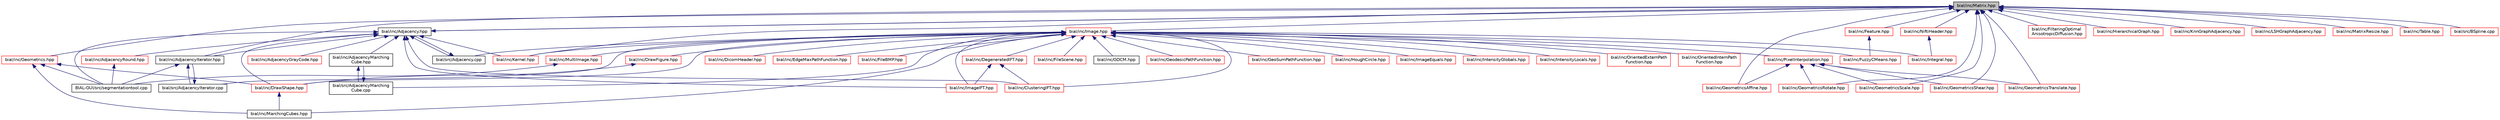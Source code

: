 digraph "bial/inc/Matrix.hpp"
{
  edge [fontname="Helvetica",fontsize="10",labelfontname="Helvetica",labelfontsize="10"];
  node [fontname="Helvetica",fontsize="10",shape=record];
  Node1 [label="bial/inc/Matrix.hpp",height=0.2,width=0.4,color="black", fillcolor="grey75", style="filled", fontcolor="black"];
  Node1 -> Node2 [dir="back",color="midnightblue",fontsize="10",style="solid",fontname="Helvetica"];
  Node2 [label="bial/inc/Adjacency.hpp",height=0.2,width=0.4,color="black", fillcolor="white", style="filled",URL="$_adjacency_8hpp.html"];
  Node2 -> Node1 [dir="back",color="midnightblue",fontsize="10",style="solid",fontname="Helvetica"];
  Node2 -> Node3 [dir="back",color="midnightblue",fontsize="10",style="solid",fontname="Helvetica"];
  Node3 [label="bial/inc/AdjacencyGrayCode.hpp",height=0.2,width=0.4,color="red", fillcolor="white", style="filled",URL="$_adjacency_gray_code_8hpp.html"];
  Node2 -> Node4 [dir="back",color="midnightblue",fontsize="10",style="solid",fontname="Helvetica"];
  Node4 [label="bial/inc/AdjacencyIterator.hpp",height=0.2,width=0.4,color="black", fillcolor="white", style="filled",URL="$_adjacency_iterator_8hpp.html"];
  Node4 -> Node5 [dir="back",color="midnightblue",fontsize="10",style="solid",fontname="Helvetica"];
  Node5 [label="bial/src/AdjacencyIterator.cpp",height=0.2,width=0.4,color="black", fillcolor="white", style="filled",URL="$_adjacency_iterator_8cpp.html"];
  Node5 -> Node4 [dir="back",color="midnightblue",fontsize="10",style="solid",fontname="Helvetica"];
  Node4 -> Node6 [dir="back",color="midnightblue",fontsize="10",style="solid",fontname="Helvetica"];
  Node6 [label="BIAL-GUI/src/segmentationtool.cpp",height=0.2,width=0.4,color="black", fillcolor="white", style="filled",URL="$segmentationtool_8cpp.html"];
  Node2 -> Node7 [dir="back",color="midnightblue",fontsize="10",style="solid",fontname="Helvetica"];
  Node7 [label="bial/inc/AdjacencyMarching\lCube.hpp",height=0.2,width=0.4,color="black", fillcolor="white", style="filled",URL="$_adjacency_marching_cube_8hpp.html"];
  Node7 -> Node8 [dir="back",color="midnightblue",fontsize="10",style="solid",fontname="Helvetica"];
  Node8 [label="bial/src/AdjacencyMarching\lCube.cpp",height=0.2,width=0.4,color="black", fillcolor="white", style="filled",URL="$_adjacency_marching_cube_8cpp.html"];
  Node8 -> Node7 [dir="back",color="midnightblue",fontsize="10",style="solid",fontname="Helvetica"];
  Node2 -> Node9 [dir="back",color="midnightblue",fontsize="10",style="solid",fontname="Helvetica"];
  Node9 [label="bial/inc/AdjacencyRound.hpp",height=0.2,width=0.4,color="red", fillcolor="white", style="filled",URL="$_adjacency_round_8hpp.html"];
  Node9 -> Node6 [dir="back",color="midnightblue",fontsize="10",style="solid",fontname="Helvetica"];
  Node2 -> Node10 [dir="back",color="midnightblue",fontsize="10",style="solid",fontname="Helvetica"];
  Node10 [label="bial/inc/ClusteringIFT.hpp",height=0.2,width=0.4,color="red", fillcolor="white", style="filled",URL="$_clustering_i_f_t_8hpp.html"];
  Node2 -> Node11 [dir="back",color="midnightblue",fontsize="10",style="solid",fontname="Helvetica"];
  Node11 [label="bial/inc/DrawShape.hpp",height=0.2,width=0.4,color="red", fillcolor="white", style="filled",URL="$_draw_shape_8hpp.html"];
  Node11 -> Node12 [dir="back",color="midnightblue",fontsize="10",style="solid",fontname="Helvetica"];
  Node12 [label="bial/inc/MarchingCubes.hpp",height=0.2,width=0.4,color="black", fillcolor="white", style="filled",URL="$_marching_cubes_8hpp.html",tooltip="Content: Marching Cubes Algorithm   Description: Algorithm proposed by Lorensen and Cline to extract ..."];
  Node2 -> Node13 [dir="back",color="midnightblue",fontsize="10",style="solid",fontname="Helvetica"];
  Node13 [label="bial/inc/ImageIFT.hpp",height=0.2,width=0.4,color="red", fillcolor="white", style="filled",URL="$_image_i_f_t_8hpp.html"];
  Node2 -> Node14 [dir="back",color="midnightblue",fontsize="10",style="solid",fontname="Helvetica"];
  Node14 [label="bial/inc/Kernel.hpp",height=0.2,width=0.4,color="red", fillcolor="white", style="filled",URL="$_kernel_8hpp.html"];
  Node2 -> Node15 [dir="back",color="midnightblue",fontsize="10",style="solid",fontname="Helvetica"];
  Node15 [label="bial/src/Adjacency.cpp",height=0.2,width=0.4,color="black", fillcolor="white", style="filled",URL="$_adjacency_8cpp.html"];
  Node15 -> Node2 [dir="back",color="midnightblue",fontsize="10",style="solid",fontname="Helvetica"];
  Node2 -> Node6 [dir="back",color="midnightblue",fontsize="10",style="solid",fontname="Helvetica"];
  Node1 -> Node4 [dir="back",color="midnightblue",fontsize="10",style="solid",fontname="Helvetica"];
  Node1 -> Node16 [dir="back",color="midnightblue",fontsize="10",style="solid",fontname="Helvetica"];
  Node16 [label="bial/inc/Image.hpp",height=0.2,width=0.4,color="red", fillcolor="white", style="filled",URL="$_image_8hpp.html"];
  Node16 -> Node17 [dir="back",color="midnightblue",fontsize="10",style="solid",fontname="Helvetica"];
  Node17 [label="bial/inc/DegeneratedIFT.hpp",height=0.2,width=0.4,color="red", fillcolor="white", style="filled",URL="$_degenerated_i_f_t_8hpp.html"];
  Node17 -> Node10 [dir="back",color="midnightblue",fontsize="10",style="solid",fontname="Helvetica"];
  Node17 -> Node13 [dir="back",color="midnightblue",fontsize="10",style="solid",fontname="Helvetica"];
  Node16 -> Node10 [dir="back",color="midnightblue",fontsize="10",style="solid",fontname="Helvetica"];
  Node16 -> Node18 [dir="back",color="midnightblue",fontsize="10",style="solid",fontname="Helvetica"];
  Node18 [label="bial/inc/DicomHeader.hpp",height=0.2,width=0.4,color="red", fillcolor="white", style="filled",URL="$_dicom_header_8hpp.html",tooltip="Content: Dicom header reader   Description: Reads Dicom file and header containts. Based on Fabio Kawaoka Takase implementation.   Future add-on&#39;s: - Translate all comments to English. Reformat code to Bial standard. "];
  Node16 -> Node19 [dir="back",color="midnightblue",fontsize="10",style="solid",fontname="Helvetica"];
  Node19 [label="bial/inc/DrawFigure.hpp",height=0.2,width=0.4,color="red", fillcolor="white", style="filled",URL="$_draw_figure_8hpp.html"];
  Node19 -> Node11 [dir="back",color="midnightblue",fontsize="10",style="solid",fontname="Helvetica"];
  Node16 -> Node11 [dir="back",color="midnightblue",fontsize="10",style="solid",fontname="Helvetica"];
  Node16 -> Node20 [dir="back",color="midnightblue",fontsize="10",style="solid",fontname="Helvetica"];
  Node20 [label="bial/inc/EdgeMaxPathFunction.hpp",height=0.2,width=0.4,color="red", fillcolor="white", style="filled",URL="$_edge_max_path_function_8hpp.html"];
  Node16 -> Node21 [dir="back",color="midnightblue",fontsize="10",style="solid",fontname="Helvetica"];
  Node21 [label="bial/inc/FileBMP.hpp",height=0.2,width=0.4,color="red", fillcolor="white", style="filled",URL="$_file_b_m_p_8hpp.html"];
  Node16 -> Node22 [dir="back",color="midnightblue",fontsize="10",style="solid",fontname="Helvetica"];
  Node22 [label="bial/inc/FileScene.hpp",height=0.2,width=0.4,color="red", fillcolor="white", style="filled",URL="$_file_scene_8hpp.html"];
  Node16 -> Node23 [dir="back",color="midnightblue",fontsize="10",style="solid",fontname="Helvetica"];
  Node23 [label="bial/inc/FuzzyCMeans.hpp",height=0.2,width=0.4,color="red", fillcolor="white", style="filled",URL="$_fuzzy_c_means_8hpp.html",tooltip="Content: FuzzyCMeans class   Description: Implementation of Fuzzy C-Means clustering algorithm for 3D..."];
  Node16 -> Node24 [dir="back",color="midnightblue",fontsize="10",style="solid",fontname="Helvetica"];
  Node24 [label="bial/inc/GDCM.hpp",height=0.2,width=0.4,color="black", fillcolor="white", style="filled",URL="$_g_d_c_m_8hpp.html",tooltip="Content: Bial GDCM class   Description: Wrapper to the GDCM library. "];
  Node16 -> Node25 [dir="back",color="midnightblue",fontsize="10",style="solid",fontname="Helvetica"];
  Node25 [label="bial/inc/GeodesicPathFunction.hpp",height=0.2,width=0.4,color="red", fillcolor="white", style="filled",URL="$_geodesic_path_function_8hpp.html"];
  Node16 -> Node26 [dir="back",color="midnightblue",fontsize="10",style="solid",fontname="Helvetica"];
  Node26 [label="bial/inc/PixelInterpolation.hpp",height=0.2,width=0.4,color="red", fillcolor="white", style="filled",URL="$_pixel_interpolation_8hpp.html"];
  Node26 -> Node27 [dir="back",color="midnightblue",fontsize="10",style="solid",fontname="Helvetica"];
  Node27 [label="bial/inc/GeometricsAffine.hpp",height=0.2,width=0.4,color="red", fillcolor="white", style="filled",URL="$_geometrics_affine_8hpp.html"];
  Node26 -> Node28 [dir="back",color="midnightblue",fontsize="10",style="solid",fontname="Helvetica"];
  Node28 [label="bial/inc/GeometricsRotate.hpp",height=0.2,width=0.4,color="red", fillcolor="white", style="filled",URL="$_geometrics_rotate_8hpp.html"];
  Node26 -> Node29 [dir="back",color="midnightblue",fontsize="10",style="solid",fontname="Helvetica"];
  Node29 [label="bial/inc/GeometricsScale.hpp",height=0.2,width=0.4,color="red", fillcolor="white", style="filled",URL="$_geometrics_scale_8hpp.html"];
  Node26 -> Node30 [dir="back",color="midnightblue",fontsize="10",style="solid",fontname="Helvetica"];
  Node30 [label="bial/inc/GeometricsShear.hpp",height=0.2,width=0.4,color="red", fillcolor="white", style="filled",URL="$_geometrics_shear_8hpp.html"];
  Node26 -> Node31 [dir="back",color="midnightblue",fontsize="10",style="solid",fontname="Helvetica"];
  Node31 [label="bial/inc/GeometricsTranslate.hpp",height=0.2,width=0.4,color="red", fillcolor="white", style="filled",URL="$_geometrics_translate_8hpp.html"];
  Node16 -> Node32 [dir="back",color="midnightblue",fontsize="10",style="solid",fontname="Helvetica"];
  Node32 [label="bial/inc/GeoSumPathFunction.hpp",height=0.2,width=0.4,color="red", fillcolor="white", style="filled",URL="$_geo_sum_path_function_8hpp.html"];
  Node16 -> Node33 [dir="back",color="midnightblue",fontsize="10",style="solid",fontname="Helvetica"];
  Node33 [label="bial/inc/HoughCircle.hpp",height=0.2,width=0.4,color="red", fillcolor="white", style="filled",URL="$_hough_circle_8hpp.html"];
  Node16 -> Node34 [dir="back",color="midnightblue",fontsize="10",style="solid",fontname="Helvetica"];
  Node34 [label="bial/inc/ImageEquals.hpp",height=0.2,width=0.4,color="red", fillcolor="white", style="filled",URL="$_image_equals_8hpp.html"];
  Node16 -> Node13 [dir="back",color="midnightblue",fontsize="10",style="solid",fontname="Helvetica"];
  Node16 -> Node35 [dir="back",color="midnightblue",fontsize="10",style="solid",fontname="Helvetica"];
  Node35 [label="bial/inc/Integral.hpp",height=0.2,width=0.4,color="red", fillcolor="white", style="filled",URL="$_integral_8hpp.html"];
  Node16 -> Node36 [dir="back",color="midnightblue",fontsize="10",style="solid",fontname="Helvetica"];
  Node36 [label="bial/inc/IntensityGlobals.hpp",height=0.2,width=0.4,color="red", fillcolor="white", style="filled",URL="$_intensity_globals_8hpp.html"];
  Node16 -> Node37 [dir="back",color="midnightblue",fontsize="10",style="solid",fontname="Helvetica"];
  Node37 [label="bial/inc/IntensityLocals.hpp",height=0.2,width=0.4,color="red", fillcolor="white", style="filled",URL="$_intensity_locals_8hpp.html"];
  Node16 -> Node14 [dir="back",color="midnightblue",fontsize="10",style="solid",fontname="Helvetica"];
  Node16 -> Node12 [dir="back",color="midnightblue",fontsize="10",style="solid",fontname="Helvetica"];
  Node16 -> Node38 [dir="back",color="midnightblue",fontsize="10",style="solid",fontname="Helvetica"];
  Node38 [label="bial/inc/MultiImage.hpp",height=0.2,width=0.4,color="red", fillcolor="white", style="filled",URL="$_multi_image_8hpp.html"];
  Node38 -> Node6 [dir="back",color="midnightblue",fontsize="10",style="solid",fontname="Helvetica"];
  Node16 -> Node39 [dir="back",color="midnightblue",fontsize="10",style="solid",fontname="Helvetica"];
  Node39 [label="bial/inc/OrientedExternPath\lFunction.hpp",height=0.2,width=0.4,color="red", fillcolor="white", style="filled",URL="$_oriented_extern_path_function_8hpp.html"];
  Node16 -> Node40 [dir="back",color="midnightblue",fontsize="10",style="solid",fontname="Helvetica"];
  Node40 [label="bial/inc/OrientedInternPath\lFunction.hpp",height=0.2,width=0.4,color="red", fillcolor="white", style="filled",URL="$_oriented_intern_path_function_8hpp.html"];
  Node16 -> Node15 [dir="back",color="midnightblue",fontsize="10",style="solid",fontname="Helvetica"];
  Node16 -> Node5 [dir="back",color="midnightblue",fontsize="10",style="solid",fontname="Helvetica"];
  Node16 -> Node8 [dir="back",color="midnightblue",fontsize="10",style="solid",fontname="Helvetica"];
  Node1 -> Node41 [dir="back",color="midnightblue",fontsize="10",style="solid",fontname="Helvetica"];
  Node41 [label="bial/inc/Feature.hpp",height=0.2,width=0.4,color="red", fillcolor="white", style="filled",URL="$_feature_8hpp.html"];
  Node41 -> Node23 [dir="back",color="midnightblue",fontsize="10",style="solid",fontname="Helvetica"];
  Node1 -> Node42 [dir="back",color="midnightblue",fontsize="10",style="solid",fontname="Helvetica"];
  Node42 [label="bial/inc/Geometrics.hpp",height=0.2,width=0.4,color="red", fillcolor="white", style="filled",URL="$_geometrics_8hpp.html"];
  Node42 -> Node11 [dir="back",color="midnightblue",fontsize="10",style="solid",fontname="Helvetica"];
  Node42 -> Node12 [dir="back",color="midnightblue",fontsize="10",style="solid",fontname="Helvetica"];
  Node42 -> Node6 [dir="back",color="midnightblue",fontsize="10",style="solid",fontname="Helvetica"];
  Node1 -> Node43 [dir="back",color="midnightblue",fontsize="10",style="solid",fontname="Helvetica"];
  Node43 [label="bial/inc/NiftiHeader.hpp",height=0.2,width=0.4,color="red", fillcolor="white", style="filled",URL="$_nifti_header_8hpp.html",tooltip="Content: NiftiHeader class   Description: Magnetic Resonance Image class.   Future add-on&#39;s: Complete..."];
  Node43 -> Node35 [dir="back",color="midnightblue",fontsize="10",style="solid",fontname="Helvetica"];
  Node1 -> Node44 [dir="back",color="midnightblue",fontsize="10",style="solid",fontname="Helvetica"];
  Node44 [label="bial/inc/FilteringOptimal\lAnisotropicDiffusion.hpp",height=0.2,width=0.4,color="red", fillcolor="white", style="filled",URL="$_filtering_optimal_anisotropic_diffusion_8hpp.html"];
  Node1 -> Node27 [dir="back",color="midnightblue",fontsize="10",style="solid",fontname="Helvetica"];
  Node1 -> Node28 [dir="back",color="midnightblue",fontsize="10",style="solid",fontname="Helvetica"];
  Node1 -> Node29 [dir="back",color="midnightblue",fontsize="10",style="solid",fontname="Helvetica"];
  Node1 -> Node30 [dir="back",color="midnightblue",fontsize="10",style="solid",fontname="Helvetica"];
  Node1 -> Node31 [dir="back",color="midnightblue",fontsize="10",style="solid",fontname="Helvetica"];
  Node1 -> Node45 [dir="back",color="midnightblue",fontsize="10",style="solid",fontname="Helvetica"];
  Node45 [label="bial/inc/HierarchicalGraph.hpp",height=0.2,width=0.4,color="red", fillcolor="white", style="filled",URL="$_hierarchical_graph_8hpp.html"];
  Node1 -> Node14 [dir="back",color="midnightblue",fontsize="10",style="solid",fontname="Helvetica"];
  Node1 -> Node46 [dir="back",color="midnightblue",fontsize="10",style="solid",fontname="Helvetica"];
  Node46 [label="bial/inc/KnnGraphAdjacency.hpp",height=0.2,width=0.4,color="red", fillcolor="white", style="filled",URL="$_knn_graph_adjacency_8hpp.html"];
  Node1 -> Node47 [dir="back",color="midnightblue",fontsize="10",style="solid",fontname="Helvetica"];
  Node47 [label="bial/inc/LSHGraphAdjacency.hpp",height=0.2,width=0.4,color="red", fillcolor="white", style="filled",URL="$_l_s_h_graph_adjacency_8hpp.html"];
  Node1 -> Node48 [dir="back",color="midnightblue",fontsize="10",style="solid",fontname="Helvetica"];
  Node48 [label="bial/inc/MatrixResize.hpp",height=0.2,width=0.4,color="red", fillcolor="white", style="filled",URL="$_matrix_resize_8hpp.html"];
  Node1 -> Node49 [dir="back",color="midnightblue",fontsize="10",style="solid",fontname="Helvetica"];
  Node49 [label="bial/inc/Table.hpp",height=0.2,width=0.4,color="red", fillcolor="white", style="filled",URL="$_table_8hpp.html"];
  Node1 -> Node50 [dir="back",color="midnightblue",fontsize="10",style="solid",fontname="Helvetica"];
  Node50 [label="bial/src/BSpline.cpp",height=0.2,width=0.4,color="red", fillcolor="white", style="filled",URL="$_b_spline_8cpp.html"];
}
